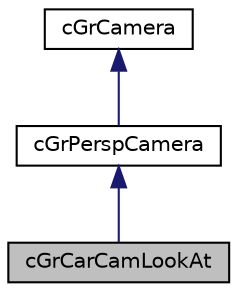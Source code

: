 digraph "cGrCarCamLookAt"
{
  edge [fontname="Helvetica",fontsize="10",labelfontname="Helvetica",labelfontsize="10"];
  node [fontname="Helvetica",fontsize="10",shape=record];
  Node1 [label="cGrCarCamLookAt",height=0.2,width=0.4,color="black", fillcolor="grey75", style="filled", fontcolor="black"];
  Node2 -> Node1 [dir="back",color="midnightblue",fontsize="10",style="solid",fontname="Helvetica"];
  Node2 [label="cGrPerspCamera",height=0.2,width=0.4,color="black", fillcolor="white", style="filled",URL="$classc_gr_persp_camera.html"];
  Node3 -> Node2 [dir="back",color="midnightblue",fontsize="10",style="solid",fontname="Helvetica"];
  Node3 [label="cGrCamera",height=0.2,width=0.4,color="black", fillcolor="white", style="filled",URL="$classc_gr_camera.html"];
}
